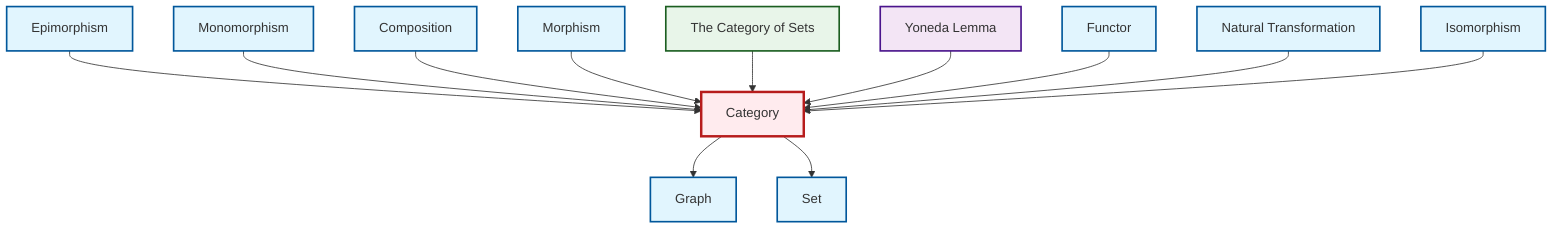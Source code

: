 graph TD
    classDef definition fill:#e1f5fe,stroke:#01579b,stroke-width:2px
    classDef theorem fill:#f3e5f5,stroke:#4a148c,stroke-width:2px
    classDef axiom fill:#fff3e0,stroke:#e65100,stroke-width:2px
    classDef example fill:#e8f5e9,stroke:#1b5e20,stroke-width:2px
    classDef current fill:#ffebee,stroke:#b71c1c,stroke-width:3px
    def-monomorphism["Monomorphism"]:::definition
    def-category["Category"]:::definition
    def-isomorphism["Isomorphism"]:::definition
    thm-yoneda["Yoneda Lemma"]:::theorem
    def-graph["Graph"]:::definition
    def-natural-transformation["Natural Transformation"]:::definition
    def-set["Set"]:::definition
    def-functor["Functor"]:::definition
    ex-set-category["The Category of Sets"]:::example
    def-morphism["Morphism"]:::definition
    def-composition["Composition"]:::definition
    def-epimorphism["Epimorphism"]:::definition
    def-category --> def-graph
    def-epimorphism --> def-category
    def-monomorphism --> def-category
    def-composition --> def-category
    def-category --> def-set
    def-morphism --> def-category
    ex-set-category --> def-category
    thm-yoneda --> def-category
    def-functor --> def-category
    def-natural-transformation --> def-category
    def-isomorphism --> def-category
    class def-category current